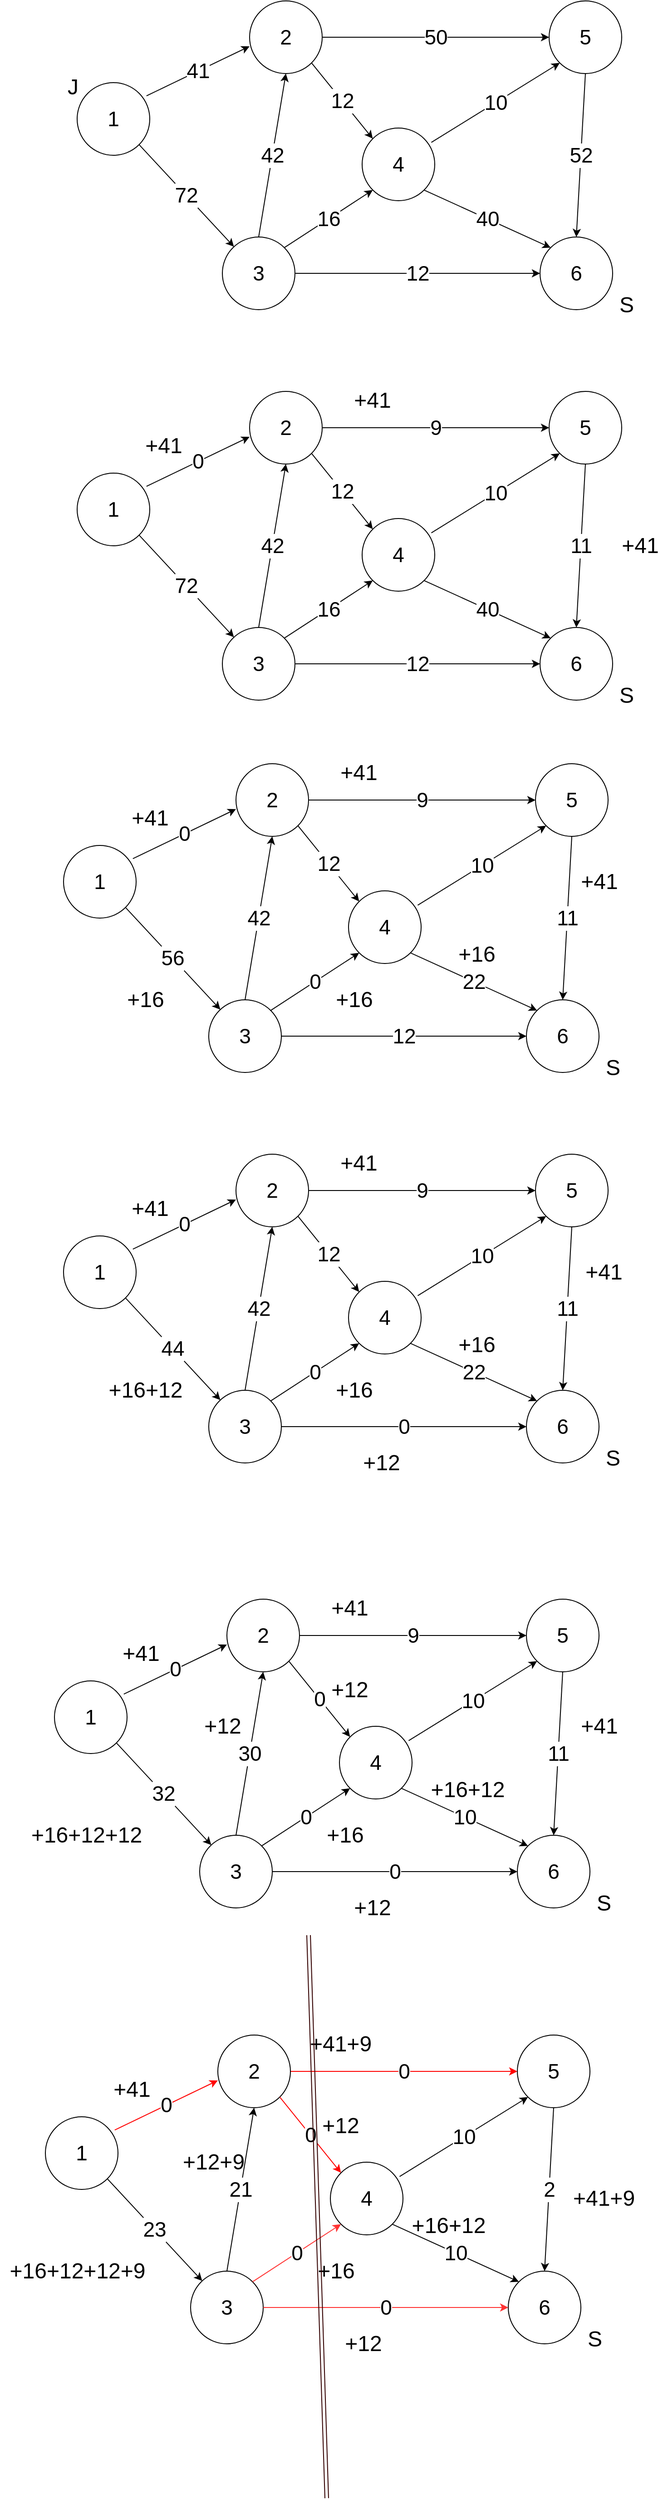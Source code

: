 <mxfile version="20.5.1" type="device"><diagram id="9aazfXVti8CRVHneB7TP" name="Страница 1"><mxGraphModel dx="2105" dy="547" grid="1" gridSize="10" guides="1" tooltips="1" connect="1" arrows="1" fold="1" page="1" pageScale="1" pageWidth="827" pageHeight="1169" math="0" shadow="0"><root><mxCell id="0"/><mxCell id="1" parent="0"/><mxCell id="xFhMEkmqOuVjbyqsoltR-1" value="1" style="ellipse;whiteSpace=wrap;html=1;aspect=fixed;fontSize=23;" parent="1" vertex="1"><mxGeometry x="75" y="190" width="80" height="80" as="geometry"/></mxCell><mxCell id="xFhMEkmqOuVjbyqsoltR-8" value="50" style="edgeStyle=orthogonalEdgeStyle;rounded=0;orthogonalLoop=1;jettySize=auto;html=1;entryX=0;entryY=0.5;entryDx=0;entryDy=0;fontSize=23;" parent="1" source="xFhMEkmqOuVjbyqsoltR-2" target="xFhMEkmqOuVjbyqsoltR-3" edge="1"><mxGeometry relative="1" as="geometry"/></mxCell><mxCell id="xFhMEkmqOuVjbyqsoltR-2" value="2" style="ellipse;whiteSpace=wrap;html=1;aspect=fixed;fontSize=23;" parent="1" vertex="1"><mxGeometry x="265" y="100" width="80" height="80" as="geometry"/></mxCell><mxCell id="xFhMEkmqOuVjbyqsoltR-3" value="5" style="ellipse;whiteSpace=wrap;html=1;aspect=fixed;fontSize=23;" parent="1" vertex="1"><mxGeometry x="595" y="100" width="80" height="80" as="geometry"/></mxCell><mxCell id="xFhMEkmqOuVjbyqsoltR-4" value="4" style="ellipse;whiteSpace=wrap;html=1;aspect=fixed;fontSize=23;" parent="1" vertex="1"><mxGeometry x="389" y="240" width="80" height="80" as="geometry"/></mxCell><mxCell id="xFhMEkmqOuVjbyqsoltR-5" value="6" style="ellipse;whiteSpace=wrap;html=1;aspect=fixed;fontSize=23;" parent="1" vertex="1"><mxGeometry x="585" y="360" width="80" height="80" as="geometry"/></mxCell><mxCell id="xFhMEkmqOuVjbyqsoltR-6" value="3" style="ellipse;whiteSpace=wrap;html=1;aspect=fixed;fontSize=23;" parent="1" vertex="1"><mxGeometry x="235" y="360" width="80" height="80" as="geometry"/></mxCell><mxCell id="xFhMEkmqOuVjbyqsoltR-7" value="41" style="endArrow=classic;html=1;rounded=0;exitX=0.955;exitY=0.182;exitDx=0;exitDy=0;exitPerimeter=0;entryX=0;entryY=0.625;entryDx=0;entryDy=0;entryPerimeter=0;fontSize=23;" parent="1" source="xFhMEkmqOuVjbyqsoltR-1" target="xFhMEkmqOuVjbyqsoltR-2" edge="1"><mxGeometry width="50" height="50" relative="1" as="geometry"><mxPoint x="405" y="350" as="sourcePoint"/><mxPoint x="455" y="300" as="targetPoint"/></mxGeometry></mxCell><mxCell id="xFhMEkmqOuVjbyqsoltR-13" value="52" style="endArrow=classic;html=1;rounded=0;exitX=0.5;exitY=1;exitDx=0;exitDy=0;entryX=0.5;entryY=0;entryDx=0;entryDy=0;fontSize=23;" parent="1" source="xFhMEkmqOuVjbyqsoltR-3" target="xFhMEkmqOuVjbyqsoltR-5" edge="1"><mxGeometry width="50" height="50" relative="1" as="geometry"><mxPoint x="405" y="370" as="sourcePoint"/><mxPoint x="455" y="320" as="targetPoint"/></mxGeometry></mxCell><mxCell id="xFhMEkmqOuVjbyqsoltR-17" value="10" style="endArrow=classic;html=1;rounded=0;entryX=0;entryY=1;entryDx=0;entryDy=0;exitX=0.953;exitY=0.198;exitDx=0;exitDy=0;exitPerimeter=0;fontSize=23;" parent="1" source="xFhMEkmqOuVjbyqsoltR-4" target="xFhMEkmqOuVjbyqsoltR-3" edge="1"><mxGeometry width="50" height="50" relative="1" as="geometry"><mxPoint x="215" y="370" as="sourcePoint"/><mxPoint x="265" y="320" as="targetPoint"/></mxGeometry></mxCell><mxCell id="xFhMEkmqOuVjbyqsoltR-18" value="40" style="endArrow=classic;html=1;rounded=0;entryX=0;entryY=0;entryDx=0;entryDy=0;exitX=1;exitY=1;exitDx=0;exitDy=0;fontSize=23;" parent="1" source="xFhMEkmqOuVjbyqsoltR-4" target="xFhMEkmqOuVjbyqsoltR-5" edge="1"><mxGeometry width="50" height="50" relative="1" as="geometry"><mxPoint x="215" y="370" as="sourcePoint"/><mxPoint x="265" y="320" as="targetPoint"/></mxGeometry></mxCell><mxCell id="xFhMEkmqOuVjbyqsoltR-19" value="12" style="endArrow=classic;html=1;rounded=0;entryX=0;entryY=0;entryDx=0;entryDy=0;exitX=1;exitY=1;exitDx=0;exitDy=0;fontSize=23;" parent="1" source="xFhMEkmqOuVjbyqsoltR-2" target="xFhMEkmqOuVjbyqsoltR-4" edge="1"><mxGeometry width="50" height="50" relative="1" as="geometry"><mxPoint x="215" y="370" as="sourcePoint"/><mxPoint x="265" y="320" as="targetPoint"/></mxGeometry></mxCell><mxCell id="xFhMEkmqOuVjbyqsoltR-20" value="12" style="endArrow=classic;html=1;rounded=0;entryX=0;entryY=0.5;entryDx=0;entryDy=0;exitX=1;exitY=0.5;exitDx=0;exitDy=0;fontSize=23;" parent="1" source="xFhMEkmqOuVjbyqsoltR-6" target="xFhMEkmqOuVjbyqsoltR-5" edge="1"><mxGeometry width="50" height="50" relative="1" as="geometry"><mxPoint x="215" y="370" as="sourcePoint"/><mxPoint x="315" y="330" as="targetPoint"/></mxGeometry></mxCell><mxCell id="xFhMEkmqOuVjbyqsoltR-21" value="72" style="endArrow=classic;html=1;rounded=0;exitX=1;exitY=1;exitDx=0;exitDy=0;fontSize=23;" parent="1" source="xFhMEkmqOuVjbyqsoltR-1" target="xFhMEkmqOuVjbyqsoltR-6" edge="1"><mxGeometry width="50" height="50" relative="1" as="geometry"><mxPoint x="215" y="370" as="sourcePoint"/><mxPoint x="265" y="320" as="targetPoint"/></mxGeometry></mxCell><mxCell id="xFhMEkmqOuVjbyqsoltR-22" value="42" style="endArrow=classic;html=1;rounded=0;entryX=0.5;entryY=1;entryDx=0;entryDy=0;exitX=0.5;exitY=0;exitDx=0;exitDy=0;fontSize=23;" parent="1" source="xFhMEkmqOuVjbyqsoltR-6" target="xFhMEkmqOuVjbyqsoltR-2" edge="1"><mxGeometry width="50" height="50" relative="1" as="geometry"><mxPoint x="215" y="370" as="sourcePoint"/><mxPoint x="265" y="320" as="targetPoint"/></mxGeometry></mxCell><mxCell id="xFhMEkmqOuVjbyqsoltR-23" value="16" style="endArrow=classic;html=1;rounded=0;entryX=0;entryY=1;entryDx=0;entryDy=0;exitX=1;exitY=0;exitDx=0;exitDy=0;fontSize=23;" parent="1" source="xFhMEkmqOuVjbyqsoltR-6" target="xFhMEkmqOuVjbyqsoltR-4" edge="1"><mxGeometry width="50" height="50" relative="1" as="geometry"><mxPoint x="215" y="370" as="sourcePoint"/><mxPoint x="265" y="320" as="targetPoint"/></mxGeometry></mxCell><mxCell id="n4_6-znUdqX2qve-cm_h-1" value="&lt;font style=&quot;font-size: 24px;&quot;&gt;J&lt;/font&gt;" style="text;html=1;align=center;verticalAlign=middle;resizable=0;points=[];autosize=1;strokeColor=none;fillColor=none;" parent="1" vertex="1"><mxGeometry x="50" y="175" width="40" height="40" as="geometry"/></mxCell><mxCell id="n4_6-znUdqX2qve-cm_h-2" value="&lt;font style=&quot;font-size: 24px;&quot;&gt;S&lt;/font&gt;" style="text;html=1;align=center;verticalAlign=middle;resizable=0;points=[];autosize=1;strokeColor=none;fillColor=none;" parent="1" vertex="1"><mxGeometry x="660" y="415" width="40" height="40" as="geometry"/></mxCell><mxCell id="n4_6-znUdqX2qve-cm_h-23" value="1" style="ellipse;whiteSpace=wrap;html=1;aspect=fixed;fontSize=23;" parent="1" vertex="1"><mxGeometry x="75" y="620" width="80" height="80" as="geometry"/></mxCell><mxCell id="n4_6-znUdqX2qve-cm_h-24" value="9" style="edgeStyle=orthogonalEdgeStyle;rounded=0;orthogonalLoop=1;jettySize=auto;html=1;entryX=0;entryY=0.5;entryDx=0;entryDy=0;fontSize=23;" parent="1" source="n4_6-znUdqX2qve-cm_h-25" target="n4_6-znUdqX2qve-cm_h-26" edge="1"><mxGeometry relative="1" as="geometry"/></mxCell><mxCell id="n4_6-znUdqX2qve-cm_h-25" value="2" style="ellipse;whiteSpace=wrap;html=1;aspect=fixed;fontSize=23;" parent="1" vertex="1"><mxGeometry x="265" y="530" width="80" height="80" as="geometry"/></mxCell><mxCell id="n4_6-znUdqX2qve-cm_h-26" value="5" style="ellipse;whiteSpace=wrap;html=1;aspect=fixed;fontSize=23;" parent="1" vertex="1"><mxGeometry x="595" y="530" width="80" height="80" as="geometry"/></mxCell><mxCell id="n4_6-znUdqX2qve-cm_h-27" value="4" style="ellipse;whiteSpace=wrap;html=1;aspect=fixed;fontSize=23;" parent="1" vertex="1"><mxGeometry x="389" y="670" width="80" height="80" as="geometry"/></mxCell><mxCell id="n4_6-znUdqX2qve-cm_h-28" value="6" style="ellipse;whiteSpace=wrap;html=1;aspect=fixed;fontSize=23;" parent="1" vertex="1"><mxGeometry x="585" y="790" width="80" height="80" as="geometry"/></mxCell><mxCell id="n4_6-znUdqX2qve-cm_h-29" value="3" style="ellipse;whiteSpace=wrap;html=1;aspect=fixed;fontSize=23;" parent="1" vertex="1"><mxGeometry x="235" y="790" width="80" height="80" as="geometry"/></mxCell><mxCell id="n4_6-znUdqX2qve-cm_h-30" value="0" style="endArrow=classic;html=1;rounded=0;exitX=0.955;exitY=0.182;exitDx=0;exitDy=0;exitPerimeter=0;entryX=0;entryY=0.625;entryDx=0;entryDy=0;entryPerimeter=0;fontSize=23;" parent="1" source="n4_6-znUdqX2qve-cm_h-23" target="n4_6-znUdqX2qve-cm_h-25" edge="1"><mxGeometry width="50" height="50" relative="1" as="geometry"><mxPoint x="405" y="780" as="sourcePoint"/><mxPoint x="455" y="730" as="targetPoint"/></mxGeometry></mxCell><mxCell id="n4_6-znUdqX2qve-cm_h-31" value="11" style="endArrow=classic;html=1;rounded=0;exitX=0.5;exitY=1;exitDx=0;exitDy=0;entryX=0.5;entryY=0;entryDx=0;entryDy=0;fontSize=23;" parent="1" source="n4_6-znUdqX2qve-cm_h-26" target="n4_6-znUdqX2qve-cm_h-28" edge="1"><mxGeometry width="50" height="50" relative="1" as="geometry"><mxPoint x="405" y="800" as="sourcePoint"/><mxPoint x="455" y="750" as="targetPoint"/></mxGeometry></mxCell><mxCell id="n4_6-znUdqX2qve-cm_h-32" value="10" style="endArrow=classic;html=1;rounded=0;entryX=0;entryY=1;entryDx=0;entryDy=0;exitX=0.953;exitY=0.198;exitDx=0;exitDy=0;exitPerimeter=0;fontSize=23;" parent="1" source="n4_6-znUdqX2qve-cm_h-27" target="n4_6-znUdqX2qve-cm_h-26" edge="1"><mxGeometry width="50" height="50" relative="1" as="geometry"><mxPoint x="215" y="800" as="sourcePoint"/><mxPoint x="265" y="750" as="targetPoint"/></mxGeometry></mxCell><mxCell id="n4_6-znUdqX2qve-cm_h-33" value="40" style="endArrow=classic;html=1;rounded=0;entryX=0;entryY=0;entryDx=0;entryDy=0;exitX=1;exitY=1;exitDx=0;exitDy=0;fontSize=23;" parent="1" source="n4_6-znUdqX2qve-cm_h-27" target="n4_6-znUdqX2qve-cm_h-28" edge="1"><mxGeometry width="50" height="50" relative="1" as="geometry"><mxPoint x="215" y="800" as="sourcePoint"/><mxPoint x="265" y="750" as="targetPoint"/></mxGeometry></mxCell><mxCell id="n4_6-znUdqX2qve-cm_h-34" value="12" style="endArrow=classic;html=1;rounded=0;entryX=0;entryY=0;entryDx=0;entryDy=0;exitX=1;exitY=1;exitDx=0;exitDy=0;fontSize=23;" parent="1" source="n4_6-znUdqX2qve-cm_h-25" target="n4_6-znUdqX2qve-cm_h-27" edge="1"><mxGeometry width="50" height="50" relative="1" as="geometry"><mxPoint x="215" y="800" as="sourcePoint"/><mxPoint x="265" y="750" as="targetPoint"/></mxGeometry></mxCell><mxCell id="n4_6-znUdqX2qve-cm_h-35" value="12" style="endArrow=classic;html=1;rounded=0;entryX=0;entryY=0.5;entryDx=0;entryDy=0;exitX=1;exitY=0.5;exitDx=0;exitDy=0;fontSize=23;" parent="1" source="n4_6-znUdqX2qve-cm_h-29" target="n4_6-znUdqX2qve-cm_h-28" edge="1"><mxGeometry width="50" height="50" relative="1" as="geometry"><mxPoint x="215" y="800" as="sourcePoint"/><mxPoint x="315" y="760" as="targetPoint"/></mxGeometry></mxCell><mxCell id="n4_6-znUdqX2qve-cm_h-36" value="72" style="endArrow=classic;html=1;rounded=0;exitX=1;exitY=1;exitDx=0;exitDy=0;fontSize=23;" parent="1" source="n4_6-znUdqX2qve-cm_h-23" target="n4_6-znUdqX2qve-cm_h-29" edge="1"><mxGeometry width="50" height="50" relative="1" as="geometry"><mxPoint x="215" y="800" as="sourcePoint"/><mxPoint x="265" y="750" as="targetPoint"/></mxGeometry></mxCell><mxCell id="n4_6-znUdqX2qve-cm_h-37" value="42" style="endArrow=classic;html=1;rounded=0;entryX=0.5;entryY=1;entryDx=0;entryDy=0;exitX=0.5;exitY=0;exitDx=0;exitDy=0;fontSize=23;" parent="1" source="n4_6-znUdqX2qve-cm_h-29" target="n4_6-znUdqX2qve-cm_h-25" edge="1"><mxGeometry width="50" height="50" relative="1" as="geometry"><mxPoint x="215" y="800" as="sourcePoint"/><mxPoint x="265" y="750" as="targetPoint"/></mxGeometry></mxCell><mxCell id="n4_6-znUdqX2qve-cm_h-38" value="16" style="endArrow=classic;html=1;rounded=0;entryX=0;entryY=1;entryDx=0;entryDy=0;exitX=1;exitY=0;exitDx=0;exitDy=0;fontSize=23;" parent="1" source="n4_6-znUdqX2qve-cm_h-29" target="n4_6-znUdqX2qve-cm_h-27" edge="1"><mxGeometry width="50" height="50" relative="1" as="geometry"><mxPoint x="215" y="800" as="sourcePoint"/><mxPoint x="265" y="750" as="targetPoint"/></mxGeometry></mxCell><mxCell id="n4_6-znUdqX2qve-cm_h-39" value="&lt;font style=&quot;font-size: 24px;&quot;&gt;S&lt;/font&gt;" style="text;html=1;align=center;verticalAlign=middle;resizable=0;points=[];autosize=1;strokeColor=none;fillColor=none;" parent="1" vertex="1"><mxGeometry x="660" y="845" width="40" height="40" as="geometry"/></mxCell><mxCell id="n4_6-znUdqX2qve-cm_h-42" value="+41" style="text;html=1;align=center;verticalAlign=middle;resizable=0;points=[];autosize=1;strokeColor=none;fillColor=none;fontSize=24;" parent="1" vertex="1"><mxGeometry x="140" y="570" width="60" height="40" as="geometry"/></mxCell><mxCell id="n4_6-znUdqX2qve-cm_h-43" value="+41" style="text;html=1;align=center;verticalAlign=middle;resizable=0;points=[];autosize=1;strokeColor=none;fillColor=none;fontSize=24;" parent="1" vertex="1"><mxGeometry x="370" y="520" width="60" height="40" as="geometry"/></mxCell><mxCell id="n4_6-znUdqX2qve-cm_h-47" value="1" style="ellipse;whiteSpace=wrap;html=1;aspect=fixed;fontSize=23;" parent="1" vertex="1"><mxGeometry x="60" y="1030" width="80" height="80" as="geometry"/></mxCell><mxCell id="n4_6-znUdqX2qve-cm_h-48" value="9" style="edgeStyle=orthogonalEdgeStyle;rounded=0;orthogonalLoop=1;jettySize=auto;html=1;entryX=0;entryY=0.5;entryDx=0;entryDy=0;fontSize=23;" parent="1" source="n4_6-znUdqX2qve-cm_h-49" target="n4_6-znUdqX2qve-cm_h-50" edge="1"><mxGeometry relative="1" as="geometry"/></mxCell><mxCell id="n4_6-znUdqX2qve-cm_h-49" value="2" style="ellipse;whiteSpace=wrap;html=1;aspect=fixed;fontSize=23;" parent="1" vertex="1"><mxGeometry x="250" y="940" width="80" height="80" as="geometry"/></mxCell><mxCell id="n4_6-znUdqX2qve-cm_h-50" value="5" style="ellipse;whiteSpace=wrap;html=1;aspect=fixed;fontSize=23;" parent="1" vertex="1"><mxGeometry x="580" y="940" width="80" height="80" as="geometry"/></mxCell><mxCell id="n4_6-znUdqX2qve-cm_h-51" value="4" style="ellipse;whiteSpace=wrap;html=1;aspect=fixed;fontSize=23;" parent="1" vertex="1"><mxGeometry x="374" y="1080" width="80" height="80" as="geometry"/></mxCell><mxCell id="n4_6-znUdqX2qve-cm_h-52" value="6" style="ellipse;whiteSpace=wrap;html=1;aspect=fixed;fontSize=23;" parent="1" vertex="1"><mxGeometry x="570" y="1200" width="80" height="80" as="geometry"/></mxCell><mxCell id="n4_6-znUdqX2qve-cm_h-53" value="3" style="ellipse;whiteSpace=wrap;html=1;aspect=fixed;fontSize=23;" parent="1" vertex="1"><mxGeometry x="220" y="1200" width="80" height="80" as="geometry"/></mxCell><mxCell id="n4_6-znUdqX2qve-cm_h-54" value="0" style="endArrow=classic;html=1;rounded=0;exitX=0.955;exitY=0.182;exitDx=0;exitDy=0;exitPerimeter=0;entryX=0;entryY=0.625;entryDx=0;entryDy=0;entryPerimeter=0;fontSize=23;" parent="1" source="n4_6-znUdqX2qve-cm_h-47" target="n4_6-znUdqX2qve-cm_h-49" edge="1"><mxGeometry width="50" height="50" relative="1" as="geometry"><mxPoint x="390" y="1190" as="sourcePoint"/><mxPoint x="440" y="1140" as="targetPoint"/></mxGeometry></mxCell><mxCell id="n4_6-znUdqX2qve-cm_h-55" value="11" style="endArrow=classic;html=1;rounded=0;exitX=0.5;exitY=1;exitDx=0;exitDy=0;entryX=0.5;entryY=0;entryDx=0;entryDy=0;fontSize=23;" parent="1" source="n4_6-znUdqX2qve-cm_h-50" target="n4_6-znUdqX2qve-cm_h-52" edge="1"><mxGeometry width="50" height="50" relative="1" as="geometry"><mxPoint x="390" y="1210" as="sourcePoint"/><mxPoint x="440" y="1160" as="targetPoint"/></mxGeometry></mxCell><mxCell id="n4_6-znUdqX2qve-cm_h-56" value="10" style="endArrow=classic;html=1;rounded=0;entryX=0;entryY=1;entryDx=0;entryDy=0;exitX=0.953;exitY=0.198;exitDx=0;exitDy=0;exitPerimeter=0;fontSize=23;" parent="1" source="n4_6-znUdqX2qve-cm_h-51" target="n4_6-znUdqX2qve-cm_h-50" edge="1"><mxGeometry width="50" height="50" relative="1" as="geometry"><mxPoint x="200" y="1210" as="sourcePoint"/><mxPoint x="250" y="1160" as="targetPoint"/></mxGeometry></mxCell><mxCell id="n4_6-znUdqX2qve-cm_h-57" value="22" style="endArrow=classic;html=1;rounded=0;entryX=0;entryY=0;entryDx=0;entryDy=0;exitX=1;exitY=1;exitDx=0;exitDy=0;fontSize=23;" parent="1" source="n4_6-znUdqX2qve-cm_h-51" target="n4_6-znUdqX2qve-cm_h-52" edge="1"><mxGeometry width="50" height="50" relative="1" as="geometry"><mxPoint x="200" y="1210" as="sourcePoint"/><mxPoint x="250" y="1160" as="targetPoint"/></mxGeometry></mxCell><mxCell id="n4_6-znUdqX2qve-cm_h-58" value="12" style="endArrow=classic;html=1;rounded=0;entryX=0;entryY=0;entryDx=0;entryDy=0;exitX=1;exitY=1;exitDx=0;exitDy=0;fontSize=23;" parent="1" source="n4_6-znUdqX2qve-cm_h-49" target="n4_6-znUdqX2qve-cm_h-51" edge="1"><mxGeometry width="50" height="50" relative="1" as="geometry"><mxPoint x="200" y="1210" as="sourcePoint"/><mxPoint x="250" y="1160" as="targetPoint"/></mxGeometry></mxCell><mxCell id="n4_6-znUdqX2qve-cm_h-59" value="12" style="endArrow=classic;html=1;rounded=0;entryX=0;entryY=0.5;entryDx=0;entryDy=0;exitX=1;exitY=0.5;exitDx=0;exitDy=0;fontSize=23;" parent="1" source="n4_6-znUdqX2qve-cm_h-53" target="n4_6-znUdqX2qve-cm_h-52" edge="1"><mxGeometry width="50" height="50" relative="1" as="geometry"><mxPoint x="200" y="1210" as="sourcePoint"/><mxPoint x="300" y="1170" as="targetPoint"/></mxGeometry></mxCell><mxCell id="n4_6-znUdqX2qve-cm_h-60" value="56" style="endArrow=classic;html=1;rounded=0;exitX=1;exitY=1;exitDx=0;exitDy=0;fontSize=23;" parent="1" source="n4_6-znUdqX2qve-cm_h-47" target="n4_6-znUdqX2qve-cm_h-53" edge="1"><mxGeometry width="50" height="50" relative="1" as="geometry"><mxPoint x="200" y="1210" as="sourcePoint"/><mxPoint x="250" y="1160" as="targetPoint"/></mxGeometry></mxCell><mxCell id="n4_6-znUdqX2qve-cm_h-61" value="42" style="endArrow=classic;html=1;rounded=0;entryX=0.5;entryY=1;entryDx=0;entryDy=0;exitX=0.5;exitY=0;exitDx=0;exitDy=0;fontSize=23;" parent="1" source="n4_6-znUdqX2qve-cm_h-53" target="n4_6-znUdqX2qve-cm_h-49" edge="1"><mxGeometry width="50" height="50" relative="1" as="geometry"><mxPoint x="200" y="1210" as="sourcePoint"/><mxPoint x="250" y="1160" as="targetPoint"/></mxGeometry></mxCell><mxCell id="n4_6-znUdqX2qve-cm_h-62" value="0" style="endArrow=classic;html=1;rounded=0;entryX=0;entryY=1;entryDx=0;entryDy=0;exitX=1;exitY=0;exitDx=0;exitDy=0;fontSize=23;" parent="1" source="n4_6-znUdqX2qve-cm_h-53" target="n4_6-znUdqX2qve-cm_h-51" edge="1"><mxGeometry width="50" height="50" relative="1" as="geometry"><mxPoint x="200" y="1210" as="sourcePoint"/><mxPoint x="250" y="1160" as="targetPoint"/></mxGeometry></mxCell><mxCell id="n4_6-znUdqX2qve-cm_h-63" value="&lt;font style=&quot;font-size: 24px;&quot;&gt;S&lt;/font&gt;" style="text;html=1;align=center;verticalAlign=middle;resizable=0;points=[];autosize=1;strokeColor=none;fillColor=none;" parent="1" vertex="1"><mxGeometry x="645" y="1255" width="40" height="40" as="geometry"/></mxCell><mxCell id="n4_6-znUdqX2qve-cm_h-64" value="+41" style="text;html=1;align=center;verticalAlign=middle;resizable=0;points=[];autosize=1;strokeColor=none;fillColor=none;fontSize=24;" parent="1" vertex="1"><mxGeometry x="125" y="980" width="60" height="40" as="geometry"/></mxCell><mxCell id="n4_6-znUdqX2qve-cm_h-65" value="+41" style="text;html=1;align=center;verticalAlign=middle;resizable=0;points=[];autosize=1;strokeColor=none;fillColor=none;fontSize=24;" parent="1" vertex="1"><mxGeometry x="355" y="930" width="60" height="40" as="geometry"/></mxCell><mxCell id="n4_6-znUdqX2qve-cm_h-66" value="+16" style="text;html=1;align=center;verticalAlign=middle;resizable=0;points=[];autosize=1;strokeColor=none;fillColor=none;fontSize=24;" parent="1" vertex="1"><mxGeometry x="120" y="1180" width="60" height="40" as="geometry"/></mxCell><mxCell id="n4_6-znUdqX2qve-cm_h-67" value="+16" style="text;html=1;align=center;verticalAlign=middle;resizable=0;points=[];autosize=1;strokeColor=none;fillColor=none;fontSize=24;" parent="1" vertex="1"><mxGeometry x="350" y="1180" width="60" height="40" as="geometry"/></mxCell><mxCell id="n4_6-znUdqX2qve-cm_h-68" value="+16" style="text;html=1;align=center;verticalAlign=middle;resizable=0;points=[];autosize=1;strokeColor=none;fillColor=none;fontSize=24;" parent="1" vertex="1"><mxGeometry x="485" y="1130" width="60" height="40" as="geometry"/></mxCell><mxCell id="n4_6-znUdqX2qve-cm_h-69" value="1" style="ellipse;whiteSpace=wrap;html=1;aspect=fixed;fontSize=23;" parent="1" vertex="1"><mxGeometry x="60" y="1460" width="80" height="80" as="geometry"/></mxCell><mxCell id="n4_6-znUdqX2qve-cm_h-70" value="9" style="edgeStyle=orthogonalEdgeStyle;rounded=0;orthogonalLoop=1;jettySize=auto;html=1;entryX=0;entryY=0.5;entryDx=0;entryDy=0;fontSize=23;" parent="1" source="n4_6-znUdqX2qve-cm_h-71" target="n4_6-znUdqX2qve-cm_h-72" edge="1"><mxGeometry relative="1" as="geometry"/></mxCell><mxCell id="n4_6-znUdqX2qve-cm_h-71" value="2" style="ellipse;whiteSpace=wrap;html=1;aspect=fixed;fontSize=23;" parent="1" vertex="1"><mxGeometry x="250" y="1370" width="80" height="80" as="geometry"/></mxCell><mxCell id="n4_6-znUdqX2qve-cm_h-72" value="5" style="ellipse;whiteSpace=wrap;html=1;aspect=fixed;fontSize=23;" parent="1" vertex="1"><mxGeometry x="580" y="1370" width="80" height="80" as="geometry"/></mxCell><mxCell id="n4_6-znUdqX2qve-cm_h-73" value="4" style="ellipse;whiteSpace=wrap;html=1;aspect=fixed;fontSize=23;" parent="1" vertex="1"><mxGeometry x="374" y="1510" width="80" height="80" as="geometry"/></mxCell><mxCell id="n4_6-znUdqX2qve-cm_h-74" value="6" style="ellipse;whiteSpace=wrap;html=1;aspect=fixed;fontSize=23;" parent="1" vertex="1"><mxGeometry x="570" y="1630" width="80" height="80" as="geometry"/></mxCell><mxCell id="n4_6-znUdqX2qve-cm_h-75" value="3" style="ellipse;whiteSpace=wrap;html=1;aspect=fixed;fontSize=23;" parent="1" vertex="1"><mxGeometry x="220" y="1630" width="80" height="80" as="geometry"/></mxCell><mxCell id="n4_6-znUdqX2qve-cm_h-76" value="0" style="endArrow=classic;html=1;rounded=0;exitX=0.955;exitY=0.182;exitDx=0;exitDy=0;exitPerimeter=0;entryX=0;entryY=0.625;entryDx=0;entryDy=0;entryPerimeter=0;fontSize=23;" parent="1" source="n4_6-znUdqX2qve-cm_h-69" target="n4_6-znUdqX2qve-cm_h-71" edge="1"><mxGeometry width="50" height="50" relative="1" as="geometry"><mxPoint x="390" y="1620" as="sourcePoint"/><mxPoint x="440" y="1570" as="targetPoint"/></mxGeometry></mxCell><mxCell id="n4_6-znUdqX2qve-cm_h-77" value="11" style="endArrow=classic;html=1;rounded=0;exitX=0.5;exitY=1;exitDx=0;exitDy=0;entryX=0.5;entryY=0;entryDx=0;entryDy=0;fontSize=23;" parent="1" source="n4_6-znUdqX2qve-cm_h-72" target="n4_6-znUdqX2qve-cm_h-74" edge="1"><mxGeometry width="50" height="50" relative="1" as="geometry"><mxPoint x="390" y="1640" as="sourcePoint"/><mxPoint x="440" y="1590" as="targetPoint"/></mxGeometry></mxCell><mxCell id="n4_6-znUdqX2qve-cm_h-78" value="10" style="endArrow=classic;html=1;rounded=0;entryX=0;entryY=1;entryDx=0;entryDy=0;exitX=0.953;exitY=0.198;exitDx=0;exitDy=0;exitPerimeter=0;fontSize=23;" parent="1" source="n4_6-znUdqX2qve-cm_h-73" target="n4_6-znUdqX2qve-cm_h-72" edge="1"><mxGeometry width="50" height="50" relative="1" as="geometry"><mxPoint x="200" y="1640" as="sourcePoint"/><mxPoint x="250" y="1590" as="targetPoint"/></mxGeometry></mxCell><mxCell id="n4_6-znUdqX2qve-cm_h-79" value="22" style="endArrow=classic;html=1;rounded=0;entryX=0;entryY=0;entryDx=0;entryDy=0;exitX=1;exitY=1;exitDx=0;exitDy=0;fontSize=23;" parent="1" source="n4_6-znUdqX2qve-cm_h-73" target="n4_6-znUdqX2qve-cm_h-74" edge="1"><mxGeometry width="50" height="50" relative="1" as="geometry"><mxPoint x="200" y="1640" as="sourcePoint"/><mxPoint x="250" y="1590" as="targetPoint"/></mxGeometry></mxCell><mxCell id="n4_6-znUdqX2qve-cm_h-80" value="12" style="endArrow=classic;html=1;rounded=0;entryX=0;entryY=0;entryDx=0;entryDy=0;exitX=1;exitY=1;exitDx=0;exitDy=0;fontSize=23;" parent="1" source="n4_6-znUdqX2qve-cm_h-71" target="n4_6-znUdqX2qve-cm_h-73" edge="1"><mxGeometry width="50" height="50" relative="1" as="geometry"><mxPoint x="200" y="1640" as="sourcePoint"/><mxPoint x="250" y="1590" as="targetPoint"/></mxGeometry></mxCell><mxCell id="n4_6-znUdqX2qve-cm_h-81" value="0" style="endArrow=classic;html=1;rounded=0;entryX=0;entryY=0.5;entryDx=0;entryDy=0;exitX=1;exitY=0.5;exitDx=0;exitDy=0;fontSize=23;" parent="1" source="n4_6-znUdqX2qve-cm_h-75" target="n4_6-znUdqX2qve-cm_h-74" edge="1"><mxGeometry width="50" height="50" relative="1" as="geometry"><mxPoint x="200" y="1640" as="sourcePoint"/><mxPoint x="300" y="1600" as="targetPoint"/></mxGeometry></mxCell><mxCell id="n4_6-znUdqX2qve-cm_h-82" value="44" style="endArrow=classic;html=1;rounded=0;exitX=1;exitY=1;exitDx=0;exitDy=0;fontSize=23;" parent="1" source="n4_6-znUdqX2qve-cm_h-69" target="n4_6-znUdqX2qve-cm_h-75" edge="1"><mxGeometry width="50" height="50" relative="1" as="geometry"><mxPoint x="200" y="1640" as="sourcePoint"/><mxPoint x="250" y="1590" as="targetPoint"/></mxGeometry></mxCell><mxCell id="n4_6-znUdqX2qve-cm_h-83" value="42" style="endArrow=classic;html=1;rounded=0;entryX=0.5;entryY=1;entryDx=0;entryDy=0;exitX=0.5;exitY=0;exitDx=0;exitDy=0;fontSize=23;" parent="1" source="n4_6-znUdqX2qve-cm_h-75" target="n4_6-znUdqX2qve-cm_h-71" edge="1"><mxGeometry width="50" height="50" relative="1" as="geometry"><mxPoint x="200" y="1640" as="sourcePoint"/><mxPoint x="250" y="1590" as="targetPoint"/></mxGeometry></mxCell><mxCell id="n4_6-znUdqX2qve-cm_h-84" value="0" style="endArrow=classic;html=1;rounded=0;entryX=0;entryY=1;entryDx=0;entryDy=0;exitX=1;exitY=0;exitDx=0;exitDy=0;fontSize=23;" parent="1" source="n4_6-znUdqX2qve-cm_h-75" target="n4_6-znUdqX2qve-cm_h-73" edge="1"><mxGeometry width="50" height="50" relative="1" as="geometry"><mxPoint x="200" y="1640" as="sourcePoint"/><mxPoint x="250" y="1590" as="targetPoint"/></mxGeometry></mxCell><mxCell id="n4_6-znUdqX2qve-cm_h-85" value="&lt;font style=&quot;font-size: 24px;&quot;&gt;S&lt;/font&gt;" style="text;html=1;align=center;verticalAlign=middle;resizable=0;points=[];autosize=1;strokeColor=none;fillColor=none;" parent="1" vertex="1"><mxGeometry x="645" y="1685" width="40" height="40" as="geometry"/></mxCell><mxCell id="n4_6-znUdqX2qve-cm_h-86" value="+41" style="text;html=1;align=center;verticalAlign=middle;resizable=0;points=[];autosize=1;strokeColor=none;fillColor=none;fontSize=24;" parent="1" vertex="1"><mxGeometry x="125" y="1410" width="60" height="40" as="geometry"/></mxCell><mxCell id="n4_6-znUdqX2qve-cm_h-87" value="+41" style="text;html=1;align=center;verticalAlign=middle;resizable=0;points=[];autosize=1;strokeColor=none;fillColor=none;fontSize=24;" parent="1" vertex="1"><mxGeometry x="355" y="1360" width="60" height="40" as="geometry"/></mxCell><mxCell id="n4_6-znUdqX2qve-cm_h-88" value="+16+12" style="text;html=1;align=center;verticalAlign=middle;resizable=0;points=[];autosize=1;strokeColor=none;fillColor=none;fontSize=24;" parent="1" vertex="1"><mxGeometry x="100" y="1610" width="100" height="40" as="geometry"/></mxCell><mxCell id="n4_6-znUdqX2qve-cm_h-89" value="+16" style="text;html=1;align=center;verticalAlign=middle;resizable=0;points=[];autosize=1;strokeColor=none;fillColor=none;fontSize=24;" parent="1" vertex="1"><mxGeometry x="350" y="1610" width="60" height="40" as="geometry"/></mxCell><mxCell id="n4_6-znUdqX2qve-cm_h-90" value="+16" style="text;html=1;align=center;verticalAlign=middle;resizable=0;points=[];autosize=1;strokeColor=none;fillColor=none;fontSize=24;" parent="1" vertex="1"><mxGeometry x="485" y="1560" width="60" height="40" as="geometry"/></mxCell><mxCell id="n4_6-znUdqX2qve-cm_h-91" value="+12&lt;br&gt;" style="text;html=1;align=center;verticalAlign=middle;resizable=0;points=[];autosize=1;strokeColor=none;fillColor=none;fontSize=24;" parent="1" vertex="1"><mxGeometry x="380" y="1690" width="60" height="40" as="geometry"/></mxCell><mxCell id="n4_6-znUdqX2qve-cm_h-92" value="1" style="ellipse;whiteSpace=wrap;html=1;aspect=fixed;fontSize=23;" parent="1" vertex="1"><mxGeometry x="50" y="1950" width="80" height="80" as="geometry"/></mxCell><mxCell id="n4_6-znUdqX2qve-cm_h-93" value="9" style="edgeStyle=orthogonalEdgeStyle;rounded=0;orthogonalLoop=1;jettySize=auto;html=1;entryX=0;entryY=0.5;entryDx=0;entryDy=0;fontSize=23;" parent="1" source="n4_6-znUdqX2qve-cm_h-94" target="n4_6-znUdqX2qve-cm_h-95" edge="1"><mxGeometry relative="1" as="geometry"/></mxCell><mxCell id="n4_6-znUdqX2qve-cm_h-94" value="2" style="ellipse;whiteSpace=wrap;html=1;aspect=fixed;fontSize=23;" parent="1" vertex="1"><mxGeometry x="240" y="1860" width="80" height="80" as="geometry"/></mxCell><mxCell id="n4_6-znUdqX2qve-cm_h-95" value="5" style="ellipse;whiteSpace=wrap;html=1;aspect=fixed;fontSize=23;" parent="1" vertex="1"><mxGeometry x="570" y="1860" width="80" height="80" as="geometry"/></mxCell><mxCell id="n4_6-znUdqX2qve-cm_h-96" value="4" style="ellipse;whiteSpace=wrap;html=1;aspect=fixed;fontSize=23;" parent="1" vertex="1"><mxGeometry x="364" y="2000" width="80" height="80" as="geometry"/></mxCell><mxCell id="n4_6-znUdqX2qve-cm_h-97" value="6" style="ellipse;whiteSpace=wrap;html=1;aspect=fixed;fontSize=23;" parent="1" vertex="1"><mxGeometry x="560" y="2120" width="80" height="80" as="geometry"/></mxCell><mxCell id="n4_6-znUdqX2qve-cm_h-98" value="3" style="ellipse;whiteSpace=wrap;html=1;aspect=fixed;fontSize=23;" parent="1" vertex="1"><mxGeometry x="210" y="2120" width="80" height="80" as="geometry"/></mxCell><mxCell id="n4_6-znUdqX2qve-cm_h-99" value="0" style="endArrow=classic;html=1;rounded=0;exitX=0.955;exitY=0.182;exitDx=0;exitDy=0;exitPerimeter=0;entryX=0;entryY=0.625;entryDx=0;entryDy=0;entryPerimeter=0;fontSize=23;" parent="1" source="n4_6-znUdqX2qve-cm_h-92" target="n4_6-znUdqX2qve-cm_h-94" edge="1"><mxGeometry width="50" height="50" relative="1" as="geometry"><mxPoint x="380" y="2110" as="sourcePoint"/><mxPoint x="430" y="2060" as="targetPoint"/></mxGeometry></mxCell><mxCell id="n4_6-znUdqX2qve-cm_h-100" value="11" style="endArrow=classic;html=1;rounded=0;exitX=0.5;exitY=1;exitDx=0;exitDy=0;entryX=0.5;entryY=0;entryDx=0;entryDy=0;fontSize=23;" parent="1" source="n4_6-znUdqX2qve-cm_h-95" target="n4_6-znUdqX2qve-cm_h-97" edge="1"><mxGeometry width="50" height="50" relative="1" as="geometry"><mxPoint x="380" y="2130" as="sourcePoint"/><mxPoint x="430" y="2080" as="targetPoint"/></mxGeometry></mxCell><mxCell id="n4_6-znUdqX2qve-cm_h-101" value="10" style="endArrow=classic;html=1;rounded=0;entryX=0;entryY=1;entryDx=0;entryDy=0;exitX=0.953;exitY=0.198;exitDx=0;exitDy=0;exitPerimeter=0;fontSize=23;" parent="1" source="n4_6-znUdqX2qve-cm_h-96" target="n4_6-znUdqX2qve-cm_h-95" edge="1"><mxGeometry width="50" height="50" relative="1" as="geometry"><mxPoint x="190" y="2130" as="sourcePoint"/><mxPoint x="240" y="2080" as="targetPoint"/></mxGeometry></mxCell><mxCell id="n4_6-znUdqX2qve-cm_h-102" value="10" style="endArrow=classic;html=1;rounded=0;entryX=0;entryY=0;entryDx=0;entryDy=0;exitX=1;exitY=1;exitDx=0;exitDy=0;fontSize=23;" parent="1" source="n4_6-znUdqX2qve-cm_h-96" target="n4_6-znUdqX2qve-cm_h-97" edge="1"><mxGeometry width="50" height="50" relative="1" as="geometry"><mxPoint x="190" y="2130" as="sourcePoint"/><mxPoint x="240" y="2080" as="targetPoint"/></mxGeometry></mxCell><mxCell id="n4_6-znUdqX2qve-cm_h-103" value="0" style="endArrow=classic;html=1;rounded=0;entryX=0;entryY=0;entryDx=0;entryDy=0;exitX=1;exitY=1;exitDx=0;exitDy=0;fontSize=23;" parent="1" source="n4_6-znUdqX2qve-cm_h-94" target="n4_6-znUdqX2qve-cm_h-96" edge="1"><mxGeometry width="50" height="50" relative="1" as="geometry"><mxPoint x="190" y="2130" as="sourcePoint"/><mxPoint x="240" y="2080" as="targetPoint"/></mxGeometry></mxCell><mxCell id="n4_6-znUdqX2qve-cm_h-104" value="0" style="endArrow=classic;html=1;rounded=0;entryX=0;entryY=0.5;entryDx=0;entryDy=0;exitX=1;exitY=0.5;exitDx=0;exitDy=0;fontSize=23;" parent="1" source="n4_6-znUdqX2qve-cm_h-98" target="n4_6-znUdqX2qve-cm_h-97" edge="1"><mxGeometry width="50" height="50" relative="1" as="geometry"><mxPoint x="190" y="2130" as="sourcePoint"/><mxPoint x="290" y="2090" as="targetPoint"/></mxGeometry></mxCell><mxCell id="n4_6-znUdqX2qve-cm_h-105" value="32" style="endArrow=classic;html=1;rounded=0;exitX=1;exitY=1;exitDx=0;exitDy=0;fontSize=23;" parent="1" source="n4_6-znUdqX2qve-cm_h-92" target="n4_6-znUdqX2qve-cm_h-98" edge="1"><mxGeometry width="50" height="50" relative="1" as="geometry"><mxPoint x="190" y="2130" as="sourcePoint"/><mxPoint x="240" y="2080" as="targetPoint"/></mxGeometry></mxCell><mxCell id="n4_6-znUdqX2qve-cm_h-106" value="30" style="endArrow=classic;html=1;rounded=0;entryX=0.5;entryY=1;entryDx=0;entryDy=0;exitX=0.5;exitY=0;exitDx=0;exitDy=0;fontSize=23;" parent="1" source="n4_6-znUdqX2qve-cm_h-98" target="n4_6-znUdqX2qve-cm_h-94" edge="1"><mxGeometry width="50" height="50" relative="1" as="geometry"><mxPoint x="190" y="2130" as="sourcePoint"/><mxPoint x="240" y="2080" as="targetPoint"/></mxGeometry></mxCell><mxCell id="n4_6-znUdqX2qve-cm_h-107" value="0" style="endArrow=classic;html=1;rounded=0;entryX=0;entryY=1;entryDx=0;entryDy=0;exitX=1;exitY=0;exitDx=0;exitDy=0;fontSize=23;" parent="1" source="n4_6-znUdqX2qve-cm_h-98" target="n4_6-znUdqX2qve-cm_h-96" edge="1"><mxGeometry width="50" height="50" relative="1" as="geometry"><mxPoint x="190" y="2130" as="sourcePoint"/><mxPoint x="240" y="2080" as="targetPoint"/></mxGeometry></mxCell><mxCell id="n4_6-znUdqX2qve-cm_h-108" value="&lt;font style=&quot;font-size: 24px;&quot;&gt;S&lt;/font&gt;" style="text;html=1;align=center;verticalAlign=middle;resizable=0;points=[];autosize=1;strokeColor=none;fillColor=none;" parent="1" vertex="1"><mxGeometry x="635" y="2175" width="40" height="40" as="geometry"/></mxCell><mxCell id="n4_6-znUdqX2qve-cm_h-109" value="+41" style="text;html=1;align=center;verticalAlign=middle;resizable=0;points=[];autosize=1;strokeColor=none;fillColor=none;fontSize=24;" parent="1" vertex="1"><mxGeometry x="115" y="1900" width="60" height="40" as="geometry"/></mxCell><mxCell id="n4_6-znUdqX2qve-cm_h-110" value="+41" style="text;html=1;align=center;verticalAlign=middle;resizable=0;points=[];autosize=1;strokeColor=none;fillColor=none;fontSize=24;" parent="1" vertex="1"><mxGeometry x="345" y="1850" width="60" height="40" as="geometry"/></mxCell><mxCell id="n4_6-znUdqX2qve-cm_h-111" value="+16+12+12&lt;br&gt;" style="text;html=1;align=center;verticalAlign=middle;resizable=0;points=[];autosize=1;strokeColor=none;fillColor=none;fontSize=24;" parent="1" vertex="1"><mxGeometry x="10" y="2100" width="150" height="40" as="geometry"/></mxCell><mxCell id="n4_6-znUdqX2qve-cm_h-112" value="+16" style="text;html=1;align=center;verticalAlign=middle;resizable=0;points=[];autosize=1;strokeColor=none;fillColor=none;fontSize=24;" parent="1" vertex="1"><mxGeometry x="340" y="2100" width="60" height="40" as="geometry"/></mxCell><mxCell id="n4_6-znUdqX2qve-cm_h-113" value="+16+12" style="text;html=1;align=center;verticalAlign=middle;resizable=0;points=[];autosize=1;strokeColor=none;fillColor=none;fontSize=24;" parent="1" vertex="1"><mxGeometry x="455" y="2050" width="100" height="40" as="geometry"/></mxCell><mxCell id="n4_6-znUdqX2qve-cm_h-114" value="+12&lt;br&gt;" style="text;html=1;align=center;verticalAlign=middle;resizable=0;points=[];autosize=1;strokeColor=none;fillColor=none;fontSize=24;" parent="1" vertex="1"><mxGeometry x="370" y="2180" width="60" height="40" as="geometry"/></mxCell><mxCell id="n4_6-znUdqX2qve-cm_h-115" value="+12" style="text;html=1;align=center;verticalAlign=middle;resizable=0;points=[];autosize=1;strokeColor=none;fillColor=none;fontSize=24;" parent="1" vertex="1"><mxGeometry x="345" y="1940" width="60" height="40" as="geometry"/></mxCell><mxCell id="n4_6-znUdqX2qve-cm_h-116" value="+12" style="text;html=1;align=center;verticalAlign=middle;resizable=0;points=[];autosize=1;strokeColor=none;fillColor=none;fontSize=24;" parent="1" vertex="1"><mxGeometry x="205" y="1980" width="60" height="40" as="geometry"/></mxCell><mxCell id="n4_6-znUdqX2qve-cm_h-166" value="1" style="ellipse;whiteSpace=wrap;html=1;aspect=fixed;fontSize=23;" parent="1" vertex="1"><mxGeometry x="40" y="2430" width="80" height="80" as="geometry"/></mxCell><mxCell id="n4_6-znUdqX2qve-cm_h-167" value="0" style="edgeStyle=orthogonalEdgeStyle;rounded=0;orthogonalLoop=1;jettySize=auto;html=1;entryX=0;entryY=0.5;entryDx=0;entryDy=0;fontSize=23;strokeColor=#FF0000;" parent="1" source="n4_6-znUdqX2qve-cm_h-168" target="n4_6-znUdqX2qve-cm_h-169" edge="1"><mxGeometry relative="1" as="geometry"/></mxCell><mxCell id="n4_6-znUdqX2qve-cm_h-168" value="2" style="ellipse;whiteSpace=wrap;html=1;aspect=fixed;fontSize=23;" parent="1" vertex="1"><mxGeometry x="230" y="2340" width="80" height="80" as="geometry"/></mxCell><mxCell id="n4_6-znUdqX2qve-cm_h-169" value="5" style="ellipse;whiteSpace=wrap;html=1;aspect=fixed;fontSize=23;" parent="1" vertex="1"><mxGeometry x="560" y="2340" width="80" height="80" as="geometry"/></mxCell><mxCell id="n4_6-znUdqX2qve-cm_h-170" value="4" style="ellipse;whiteSpace=wrap;html=1;aspect=fixed;fontSize=23;" parent="1" vertex="1"><mxGeometry x="354" y="2480" width="80" height="80" as="geometry"/></mxCell><mxCell id="n4_6-znUdqX2qve-cm_h-171" value="6" style="ellipse;whiteSpace=wrap;html=1;aspect=fixed;fontSize=23;" parent="1" vertex="1"><mxGeometry x="550" y="2600" width="80" height="80" as="geometry"/></mxCell><mxCell id="n4_6-znUdqX2qve-cm_h-172" value="3" style="ellipse;whiteSpace=wrap;html=1;aspect=fixed;fontSize=23;" parent="1" vertex="1"><mxGeometry x="200" y="2600" width="80" height="80" as="geometry"/></mxCell><mxCell id="n4_6-znUdqX2qve-cm_h-173" value="0" style="endArrow=classic;html=1;rounded=0;exitX=0.955;exitY=0.182;exitDx=0;exitDy=0;exitPerimeter=0;entryX=0;entryY=0.625;entryDx=0;entryDy=0;entryPerimeter=0;fontSize=23;strokeColor=#FF0000;" parent="1" source="n4_6-znUdqX2qve-cm_h-166" target="n4_6-znUdqX2qve-cm_h-168" edge="1"><mxGeometry width="50" height="50" relative="1" as="geometry"><mxPoint x="370" y="2590" as="sourcePoint"/><mxPoint x="420" y="2540" as="targetPoint"/></mxGeometry></mxCell><mxCell id="n4_6-znUdqX2qve-cm_h-174" value="2" style="endArrow=classic;html=1;rounded=0;exitX=0.5;exitY=1;exitDx=0;exitDy=0;entryX=0.5;entryY=0;entryDx=0;entryDy=0;fontSize=23;" parent="1" source="n4_6-znUdqX2qve-cm_h-169" target="n4_6-znUdqX2qve-cm_h-171" edge="1"><mxGeometry width="50" height="50" relative="1" as="geometry"><mxPoint x="370" y="2610" as="sourcePoint"/><mxPoint x="420" y="2560" as="targetPoint"/></mxGeometry></mxCell><mxCell id="n4_6-znUdqX2qve-cm_h-175" value="10" style="endArrow=classic;html=1;rounded=0;entryX=0;entryY=1;entryDx=0;entryDy=0;exitX=0.953;exitY=0.198;exitDx=0;exitDy=0;exitPerimeter=0;fontSize=23;" parent="1" source="n4_6-znUdqX2qve-cm_h-170" target="n4_6-znUdqX2qve-cm_h-169" edge="1"><mxGeometry width="50" height="50" relative="1" as="geometry"><mxPoint x="180" y="2610" as="sourcePoint"/><mxPoint x="230" y="2560" as="targetPoint"/></mxGeometry></mxCell><mxCell id="n4_6-znUdqX2qve-cm_h-176" value="10" style="endArrow=classic;html=1;rounded=0;entryX=0;entryY=0;entryDx=0;entryDy=0;exitX=1;exitY=1;exitDx=0;exitDy=0;fontSize=23;" parent="1" source="n4_6-znUdqX2qve-cm_h-170" target="n4_6-znUdqX2qve-cm_h-171" edge="1"><mxGeometry width="50" height="50" relative="1" as="geometry"><mxPoint x="180" y="2610" as="sourcePoint"/><mxPoint x="230" y="2560" as="targetPoint"/></mxGeometry></mxCell><mxCell id="n4_6-znUdqX2qve-cm_h-177" value="0" style="endArrow=classic;html=1;rounded=0;entryX=0;entryY=0;entryDx=0;entryDy=0;exitX=1;exitY=1;exitDx=0;exitDy=0;fontSize=23;strokeColor=#FF0000;" parent="1" source="n4_6-znUdqX2qve-cm_h-168" target="n4_6-znUdqX2qve-cm_h-170" edge="1"><mxGeometry width="50" height="50" relative="1" as="geometry"><mxPoint x="180" y="2610" as="sourcePoint"/><mxPoint x="230" y="2560" as="targetPoint"/></mxGeometry></mxCell><mxCell id="n4_6-znUdqX2qve-cm_h-178" value="0" style="endArrow=classic;html=1;rounded=0;entryX=0;entryY=0.5;entryDx=0;entryDy=0;exitX=1;exitY=0.5;exitDx=0;exitDy=0;fontSize=23;strokeColor=#FF3333;" parent="1" source="n4_6-znUdqX2qve-cm_h-172" target="n4_6-znUdqX2qve-cm_h-171" edge="1"><mxGeometry width="50" height="50" relative="1" as="geometry"><mxPoint x="180" y="2610" as="sourcePoint"/><mxPoint x="280" y="2570" as="targetPoint"/></mxGeometry></mxCell><mxCell id="n4_6-znUdqX2qve-cm_h-179" value="23" style="endArrow=classic;html=1;rounded=0;exitX=1;exitY=1;exitDx=0;exitDy=0;fontSize=23;" parent="1" source="n4_6-znUdqX2qve-cm_h-166" target="n4_6-znUdqX2qve-cm_h-172" edge="1"><mxGeometry width="50" height="50" relative="1" as="geometry"><mxPoint x="180" y="2610" as="sourcePoint"/><mxPoint x="230" y="2560" as="targetPoint"/></mxGeometry></mxCell><mxCell id="n4_6-znUdqX2qve-cm_h-180" value="21" style="endArrow=classic;html=1;rounded=0;entryX=0.5;entryY=1;entryDx=0;entryDy=0;exitX=0.5;exitY=0;exitDx=0;exitDy=0;fontSize=23;" parent="1" source="n4_6-znUdqX2qve-cm_h-172" target="n4_6-znUdqX2qve-cm_h-168" edge="1"><mxGeometry width="50" height="50" relative="1" as="geometry"><mxPoint x="180" y="2610" as="sourcePoint"/><mxPoint x="230" y="2560" as="targetPoint"/></mxGeometry></mxCell><mxCell id="n4_6-znUdqX2qve-cm_h-181" value="0" style="endArrow=classic;html=1;rounded=0;entryX=0;entryY=1;entryDx=0;entryDy=0;exitX=1;exitY=0;exitDx=0;exitDy=0;fontSize=23;strokeColor=#FF3333;" parent="1" source="n4_6-znUdqX2qve-cm_h-172" target="n4_6-znUdqX2qve-cm_h-170" edge="1"><mxGeometry width="50" height="50" relative="1" as="geometry"><mxPoint x="180" y="2610" as="sourcePoint"/><mxPoint x="230" y="2560" as="targetPoint"/></mxGeometry></mxCell><mxCell id="n4_6-znUdqX2qve-cm_h-182" value="&lt;font style=&quot;font-size: 24px;&quot;&gt;S&lt;/font&gt;" style="text;html=1;align=center;verticalAlign=middle;resizable=0;points=[];autosize=1;strokeColor=none;fillColor=none;" parent="1" vertex="1"><mxGeometry x="625" y="2655" width="40" height="40" as="geometry"/></mxCell><mxCell id="n4_6-znUdqX2qve-cm_h-183" value="+41" style="text;html=1;align=center;verticalAlign=middle;resizable=0;points=[];autosize=1;strokeColor=none;fillColor=none;fontSize=24;" parent="1" vertex="1"><mxGeometry x="105" y="2380" width="60" height="40" as="geometry"/></mxCell><mxCell id="n4_6-znUdqX2qve-cm_h-184" value="+41+9" style="text;html=1;align=center;verticalAlign=middle;resizable=0;points=[];autosize=1;strokeColor=none;fillColor=none;fontSize=24;" parent="1" vertex="1"><mxGeometry x="320" y="2330" width="90" height="40" as="geometry"/></mxCell><mxCell id="n4_6-znUdqX2qve-cm_h-185" value="+16+12+12+9" style="text;html=1;align=center;verticalAlign=middle;resizable=0;points=[];autosize=1;strokeColor=none;fillColor=none;fontSize=24;" parent="1" vertex="1"><mxGeometry x="-10" y="2580" width="170" height="40" as="geometry"/></mxCell><mxCell id="n4_6-znUdqX2qve-cm_h-186" value="+16" style="text;html=1;align=center;verticalAlign=middle;resizable=0;points=[];autosize=1;strokeColor=none;fillColor=none;fontSize=24;" parent="1" vertex="1"><mxGeometry x="330" y="2580" width="60" height="40" as="geometry"/></mxCell><mxCell id="n4_6-znUdqX2qve-cm_h-187" value="+16+12" style="text;html=1;align=center;verticalAlign=middle;resizable=0;points=[];autosize=1;strokeColor=none;fillColor=none;fontSize=24;" parent="1" vertex="1"><mxGeometry x="434" y="2530" width="100" height="40" as="geometry"/></mxCell><mxCell id="n4_6-znUdqX2qve-cm_h-188" value="+12&lt;br&gt;" style="text;html=1;align=center;verticalAlign=middle;resizable=0;points=[];autosize=1;strokeColor=none;fillColor=none;fontSize=24;" parent="1" vertex="1"><mxGeometry x="360" y="2660" width="60" height="40" as="geometry"/></mxCell><mxCell id="n4_6-znUdqX2qve-cm_h-189" value="+12" style="text;html=1;align=center;verticalAlign=middle;resizable=0;points=[];autosize=1;strokeColor=none;fillColor=none;fontSize=24;" parent="1" vertex="1"><mxGeometry x="335" y="2420" width="60" height="40" as="geometry"/></mxCell><mxCell id="n4_6-znUdqX2qve-cm_h-190" value="+12+9" style="text;html=1;align=center;verticalAlign=middle;resizable=0;points=[];autosize=1;strokeColor=none;fillColor=none;fontSize=24;" parent="1" vertex="1"><mxGeometry x="180" y="2460" width="90" height="40" as="geometry"/></mxCell><mxCell id="n4_6-znUdqX2qve-cm_h-191" value="+41+9" style="text;html=1;align=center;verticalAlign=middle;resizable=0;points=[];autosize=1;strokeColor=none;fillColor=none;fontSize=24;" parent="1" vertex="1"><mxGeometry x="610" y="2500" width="90" height="40" as="geometry"/></mxCell><mxCell id="n4_6-znUdqX2qve-cm_h-192" value="+41" style="text;html=1;align=center;verticalAlign=middle;resizable=0;points=[];autosize=1;strokeColor=none;fillColor=none;fontSize=24;" parent="1" vertex="1"><mxGeometry x="665" y="680" width="60" height="40" as="geometry"/></mxCell><mxCell id="n4_6-znUdqX2qve-cm_h-193" value="+41" style="text;html=1;align=center;verticalAlign=middle;resizable=0;points=[];autosize=1;strokeColor=none;fillColor=none;fontSize=24;" parent="1" vertex="1"><mxGeometry x="620" y="1050" width="60" height="40" as="geometry"/></mxCell><mxCell id="n4_6-znUdqX2qve-cm_h-194" value="+41" style="text;html=1;align=center;verticalAlign=middle;resizable=0;points=[];autosize=1;strokeColor=none;fillColor=none;fontSize=24;" parent="1" vertex="1"><mxGeometry x="625" y="1480" width="60" height="40" as="geometry"/></mxCell><mxCell id="n4_6-znUdqX2qve-cm_h-195" value="+41" style="text;html=1;align=center;verticalAlign=middle;resizable=0;points=[];autosize=1;strokeColor=none;fillColor=none;fontSize=24;" parent="1" vertex="1"><mxGeometry x="620" y="1980" width="60" height="40" as="geometry"/></mxCell><mxCell id="n4_6-znUdqX2qve-cm_h-197" value="" style="shape=link;html=1;rounded=0;strokeColor=#330000;fontSize=24;" parent="1" edge="1"><mxGeometry width="100" relative="1" as="geometry"><mxPoint x="330" y="2230" as="sourcePoint"/><mxPoint x="350" y="2850" as="targetPoint"/></mxGeometry></mxCell></root></mxGraphModel></diagram></mxfile>
